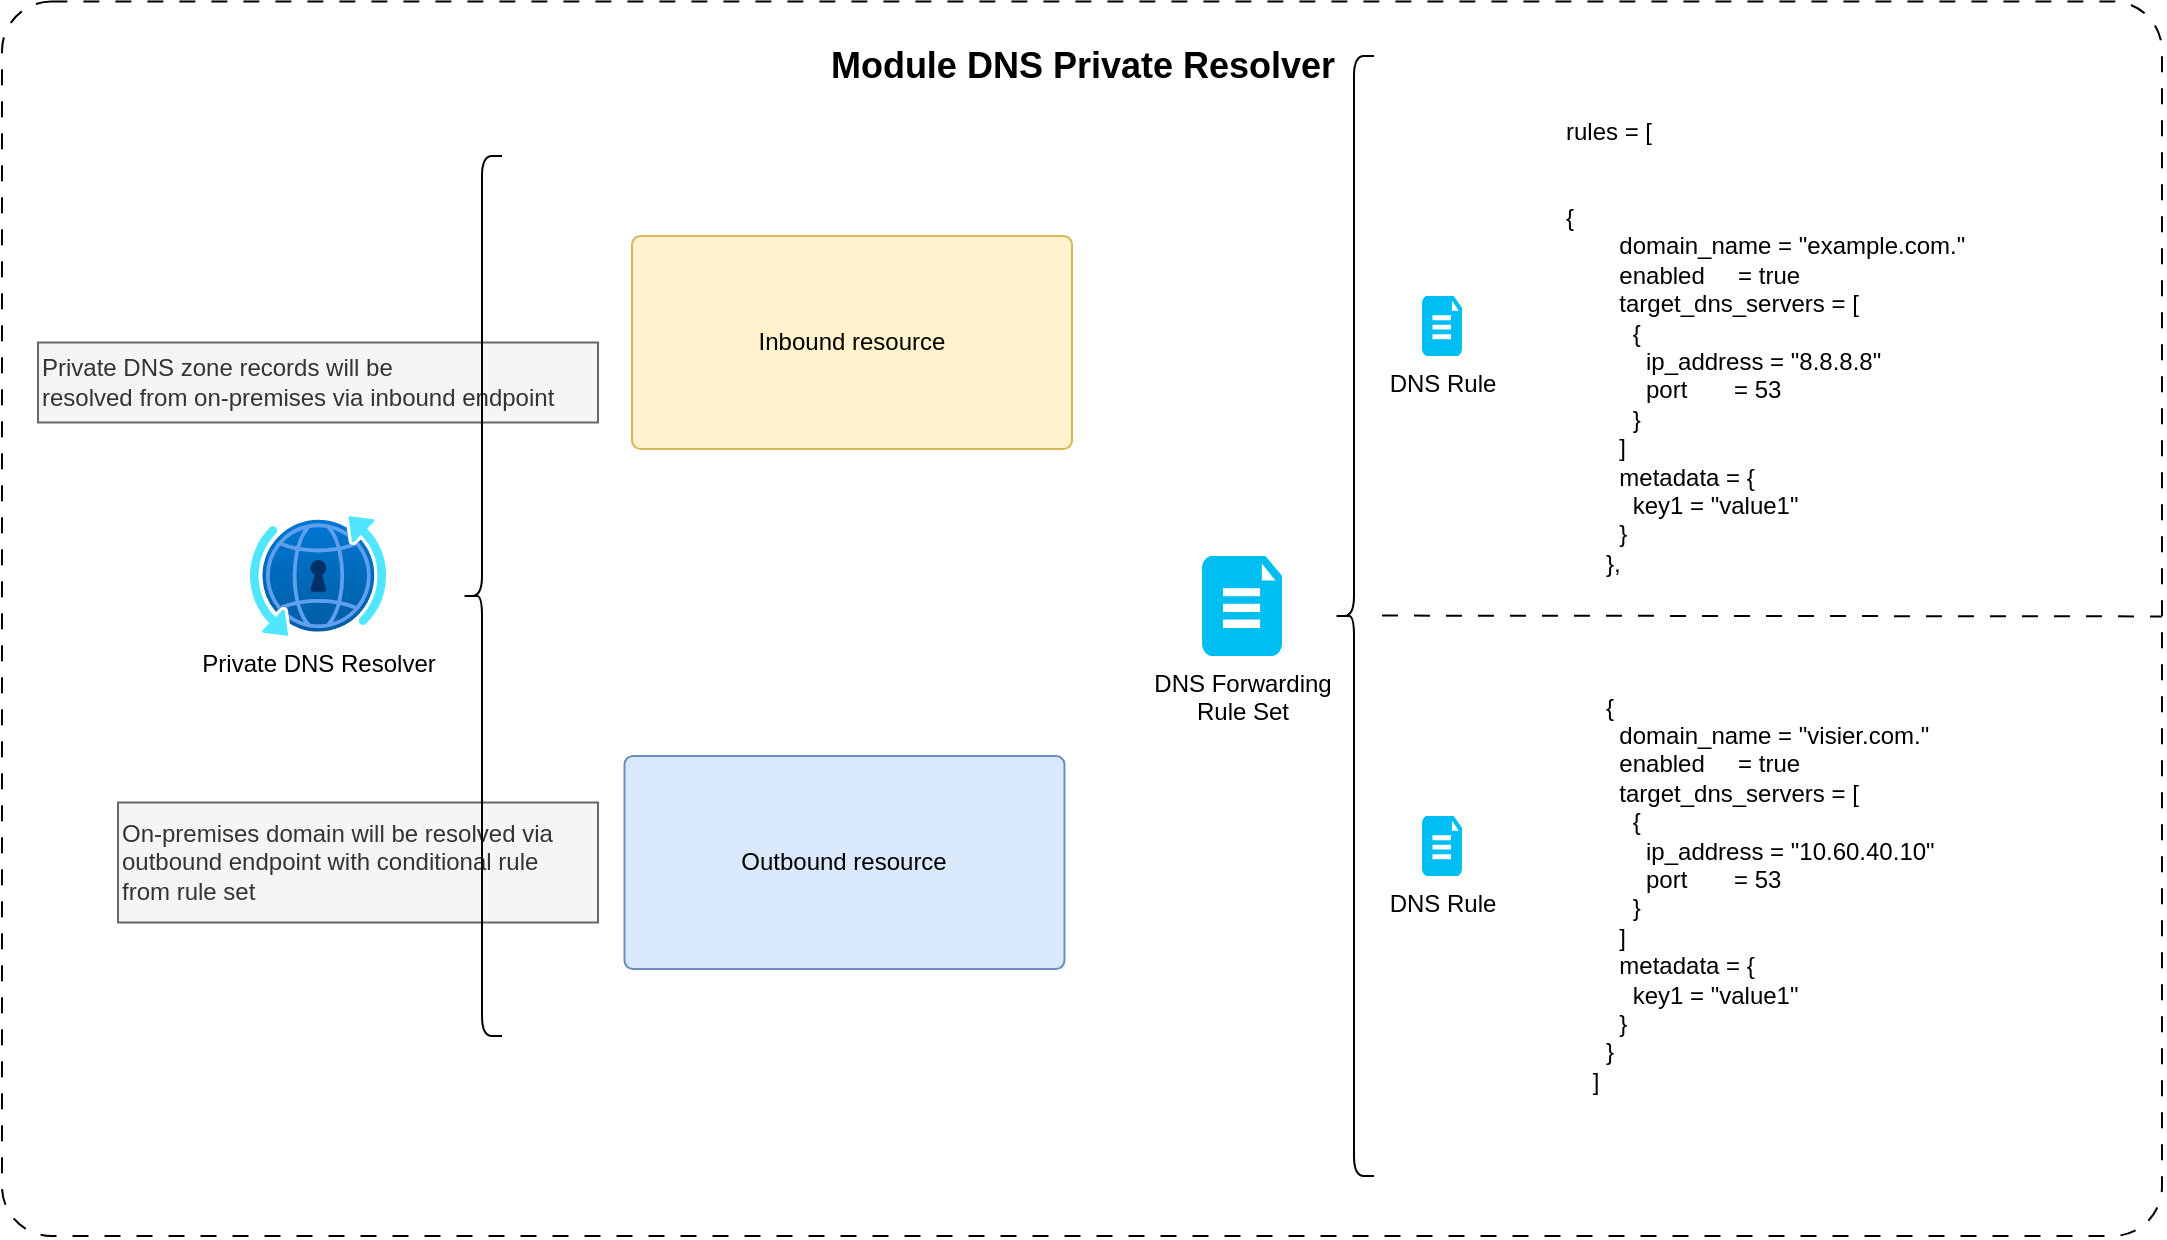 <mxfile version="24.7.8">
  <diagram name="Page-1" id="fbqXyCgJFCPL8nY9t6sg">
    <mxGraphModel dx="385" dy="731" grid="1" gridSize="10" guides="1" tooltips="1" connect="1" arrows="1" fold="1" page="1" pageScale="1" pageWidth="850" pageHeight="1100" math="0" shadow="0">
      <root>
        <mxCell id="0" />
        <mxCell id="1" parent="0" />
        <mxCell id="6pMj0P4uRG38Op1eCEmC-1" value="" style="rounded=1;whiteSpace=wrap;html=1;arcSize=4;dashed=1;dashPattern=8 8;" vertex="1" parent="1">
          <mxGeometry x="850" y="392.75" width="1080" height="617.25" as="geometry" />
        </mxCell>
        <mxCell id="6pMj0P4uRG38Op1eCEmC-2" value="Inbound resource" style="rounded=1;whiteSpace=wrap;html=1;arcSize=4;fillColor=#fff2cc;strokeColor=#d6b656;fontColor=#000000;" vertex="1" parent="1">
          <mxGeometry x="1165" y="510" width="220" height="106.5" as="geometry" />
        </mxCell>
        <mxCell id="6pMj0P4uRG38Op1eCEmC-3" value="Private DNS zone records will be&amp;nbsp;&lt;div&gt;resolved from&amp;nbsp;on-premises&amp;nbsp;&lt;span style=&quot;background-color: initial;&quot;&gt;via inbound endpoint&lt;/span&gt;&lt;/div&gt;" style="text;html=1;align=left;verticalAlign=middle;resizable=0;points=[];autosize=1;strokeColor=#666666;fillColor=#f5f5f5;fontColor=#333333;" vertex="1" parent="1">
          <mxGeometry x="868" y="563.25" width="280" height="40" as="geometry" />
        </mxCell>
        <mxCell id="6pMj0P4uRG38Op1eCEmC-4" value="Outbound resource" style="rounded=1;whiteSpace=wrap;html=1;arcSize=4;fillColor=#dae8fc;strokeColor=#6c8ebf;fontColor=#000000;" vertex="1" parent="1">
          <mxGeometry x="1161.25" y="770" width="220" height="106.5" as="geometry" />
        </mxCell>
        <mxCell id="6pMj0P4uRG38Op1eCEmC-5" value="On-premises domain will be resolved via&amp;nbsp;&lt;br&gt;outbound endpoint with conditional rule&amp;nbsp;&lt;br&gt;from rule set" style="text;html=1;align=left;verticalAlign=middle;resizable=0;points=[];autosize=1;strokeColor=#666666;fillColor=#f5f5f5;fontColor=#333333;" vertex="1" parent="1">
          <mxGeometry x="908" y="793.25" width="240" height="60" as="geometry" />
        </mxCell>
        <mxCell id="6pMj0P4uRG38Op1eCEmC-6" value="DNS Forwarding &lt;br&gt;Rule Set" style="verticalLabelPosition=bottom;html=1;verticalAlign=top;align=center;strokeColor=none;fillColor=#00BEF2;shape=mxgraph.azure.file_2;pointerEvents=1;" vertex="1" parent="1">
          <mxGeometry x="1450" y="670" width="40" height="50" as="geometry" />
        </mxCell>
        <mxCell id="6pMj0P4uRG38Op1eCEmC-9" value="Private DNS Resolver" style="image;aspect=fixed;html=1;points=[];align=center;fontSize=12;image=img/lib/azure2/networking/DNS_Private_Resolver.svg;" vertex="1" parent="1">
          <mxGeometry x="974" y="650" width="68" height="60" as="geometry" />
        </mxCell>
        <mxCell id="6pMj0P4uRG38Op1eCEmC-11" value="" style="shape=curlyBracket;whiteSpace=wrap;html=1;rounded=1;labelPosition=left;verticalLabelPosition=middle;align=right;verticalAlign=middle;" vertex="1" parent="1">
          <mxGeometry x="1516" y="420" width="20" height="560" as="geometry" />
        </mxCell>
        <mxCell id="6pMj0P4uRG38Op1eCEmC-14" value="DNS Rule" style="verticalLabelPosition=bottom;html=1;verticalAlign=top;align=center;strokeColor=none;fillColor=#00BEF2;shape=mxgraph.azure.file_2;pointerEvents=1;" vertex="1" parent="1">
          <mxGeometry x="1560" y="540" width="20" height="30" as="geometry" />
        </mxCell>
        <mxCell id="6pMj0P4uRG38Op1eCEmC-15" value="DNS Rule" style="verticalLabelPosition=bottom;html=1;verticalAlign=top;align=center;strokeColor=none;fillColor=#00BEF2;shape=mxgraph.azure.file_2;pointerEvents=1;" vertex="1" parent="1">
          <mxGeometry x="1560" y="800" width="20" height="30" as="geometry" />
        </mxCell>
        <mxCell id="6pMj0P4uRG38Op1eCEmC-16" value="" style="edgeStyle=none;orthogonalLoop=1;jettySize=auto;html=1;rounded=0;dashed=1;dashPattern=8 8;endArrow=none;endFill=0;" edge="1" parent="1">
          <mxGeometry width="80" relative="1" as="geometry">
            <mxPoint x="1540" y="699.79" as="sourcePoint" />
            <mxPoint x="1930" y="700.21" as="targetPoint" />
            <Array as="points" />
          </mxGeometry>
        </mxCell>
        <mxCell id="6pMj0P4uRG38Op1eCEmC-18" value="&lt;div&gt;rules = [&lt;/div&gt;&lt;div&gt;&amp;nbsp; &amp;nbsp; &amp;nbsp;&amp;nbsp;&lt;/div&gt;&lt;div&gt;&lt;br&gt;&lt;/div&gt;&lt;div&gt;{&lt;/div&gt;&lt;div&gt;&amp;nbsp; &amp;nbsp; &amp;nbsp; &amp;nbsp; domain_name = &quot;example.com.&quot;&lt;/div&gt;&lt;div&gt;&amp;nbsp; &amp;nbsp; &amp;nbsp; &amp;nbsp; enabled&amp;nbsp; &amp;nbsp; &amp;nbsp;= true&lt;/div&gt;&lt;div&gt;&amp;nbsp; &amp;nbsp; &amp;nbsp; &amp;nbsp; target_dns_servers = [&lt;/div&gt;&lt;div&gt;&amp;nbsp; &amp;nbsp; &amp;nbsp; &amp;nbsp; &amp;nbsp; {&lt;/div&gt;&lt;div&gt;&amp;nbsp; &amp;nbsp; &amp;nbsp; &amp;nbsp; &amp;nbsp; &amp;nbsp; ip_address = &quot;8.8.8.8&quot;&lt;/div&gt;&lt;div&gt;&amp;nbsp; &amp;nbsp; &amp;nbsp; &amp;nbsp; &amp;nbsp; &amp;nbsp; port&amp;nbsp; &amp;nbsp; &amp;nbsp; &amp;nbsp;= 53&lt;/div&gt;&lt;div&gt;&amp;nbsp; &amp;nbsp; &amp;nbsp; &amp;nbsp; &amp;nbsp; }&lt;/div&gt;&lt;div&gt;&amp;nbsp; &amp;nbsp; &amp;nbsp; &amp;nbsp; ]&lt;/div&gt;&lt;div&gt;&amp;nbsp; &amp;nbsp; &amp;nbsp; &amp;nbsp; metadata = {&lt;/div&gt;&lt;div&gt;&amp;nbsp; &amp;nbsp; &amp;nbsp; &amp;nbsp; &amp;nbsp; key1 = &quot;value1&quot;&lt;/div&gt;&lt;div&gt;&amp;nbsp; &amp;nbsp; &amp;nbsp; &amp;nbsp; }&lt;/div&gt;&lt;div&gt;&amp;nbsp; &amp;nbsp; &amp;nbsp; },&lt;/div&gt;&lt;div&gt;&lt;br&gt;&lt;/div&gt;&lt;div&gt;&lt;br&gt;&lt;/div&gt;&lt;div&gt;&lt;br&gt;&lt;/div&gt;&lt;div&gt;&lt;br&gt;&lt;/div&gt;&lt;div&gt;&amp;nbsp; &amp;nbsp; &amp;nbsp; {&lt;/div&gt;&lt;div&gt;&amp;nbsp; &amp;nbsp; &amp;nbsp; &amp;nbsp; domain_name = &quot;visier.com.&quot;&lt;/div&gt;&lt;div&gt;&amp;nbsp; &amp;nbsp; &amp;nbsp; &amp;nbsp; enabled&amp;nbsp; &amp;nbsp; &amp;nbsp;= true&lt;/div&gt;&lt;div&gt;&amp;nbsp; &amp;nbsp; &amp;nbsp; &amp;nbsp; target_dns_servers = [&lt;/div&gt;&lt;div&gt;&amp;nbsp; &amp;nbsp; &amp;nbsp; &amp;nbsp; &amp;nbsp; {&lt;/div&gt;&lt;div&gt;&amp;nbsp; &amp;nbsp; &amp;nbsp; &amp;nbsp; &amp;nbsp; &amp;nbsp; ip_address = &quot;10.60.40.10&quot;&lt;/div&gt;&lt;div&gt;&amp;nbsp; &amp;nbsp; &amp;nbsp; &amp;nbsp; &amp;nbsp; &amp;nbsp; port&amp;nbsp; &amp;nbsp; &amp;nbsp; &amp;nbsp;= 53&lt;/div&gt;&lt;div&gt;&amp;nbsp; &amp;nbsp; &amp;nbsp; &amp;nbsp; &amp;nbsp; }&lt;/div&gt;&lt;div&gt;&amp;nbsp; &amp;nbsp; &amp;nbsp; &amp;nbsp; ]&lt;/div&gt;&lt;div&gt;&amp;nbsp; &amp;nbsp; &amp;nbsp; &amp;nbsp; metadata = {&lt;/div&gt;&lt;div&gt;&amp;nbsp; &amp;nbsp; &amp;nbsp; &amp;nbsp; &amp;nbsp; key1 = &quot;value1&quot;&lt;/div&gt;&lt;div&gt;&amp;nbsp; &amp;nbsp; &amp;nbsp; &amp;nbsp; }&lt;/div&gt;&lt;div&gt;&amp;nbsp; &amp;nbsp; &amp;nbsp; }&lt;/div&gt;&lt;div&gt;&amp;nbsp; &amp;nbsp; ]&lt;/div&gt;" style="text;html=1;align=left;verticalAlign=middle;resizable=0;points=[];autosize=1;strokeColor=none;fillColor=none;" vertex="1" parent="1">
          <mxGeometry x="1630" y="445" width="220" height="500" as="geometry" />
        </mxCell>
        <mxCell id="6pMj0P4uRG38Op1eCEmC-19" value="" style="shape=curlyBracket;whiteSpace=wrap;html=1;rounded=1;labelPosition=left;verticalLabelPosition=middle;align=right;verticalAlign=middle;" vertex="1" parent="1">
          <mxGeometry x="1080" y="470" width="20" height="440" as="geometry" />
        </mxCell>
        <mxCell id="6pMj0P4uRG38Op1eCEmC-21" value="Module DNS Private Resolver" style="text;html=1;align=center;verticalAlign=middle;resizable=0;points=[];autosize=1;strokeColor=none;fillColor=none;fontStyle=1;fontSize=18;" vertex="1" parent="1">
          <mxGeometry x="1260" y="405" width="260" height="40" as="geometry" />
        </mxCell>
      </root>
    </mxGraphModel>
  </diagram>
</mxfile>
